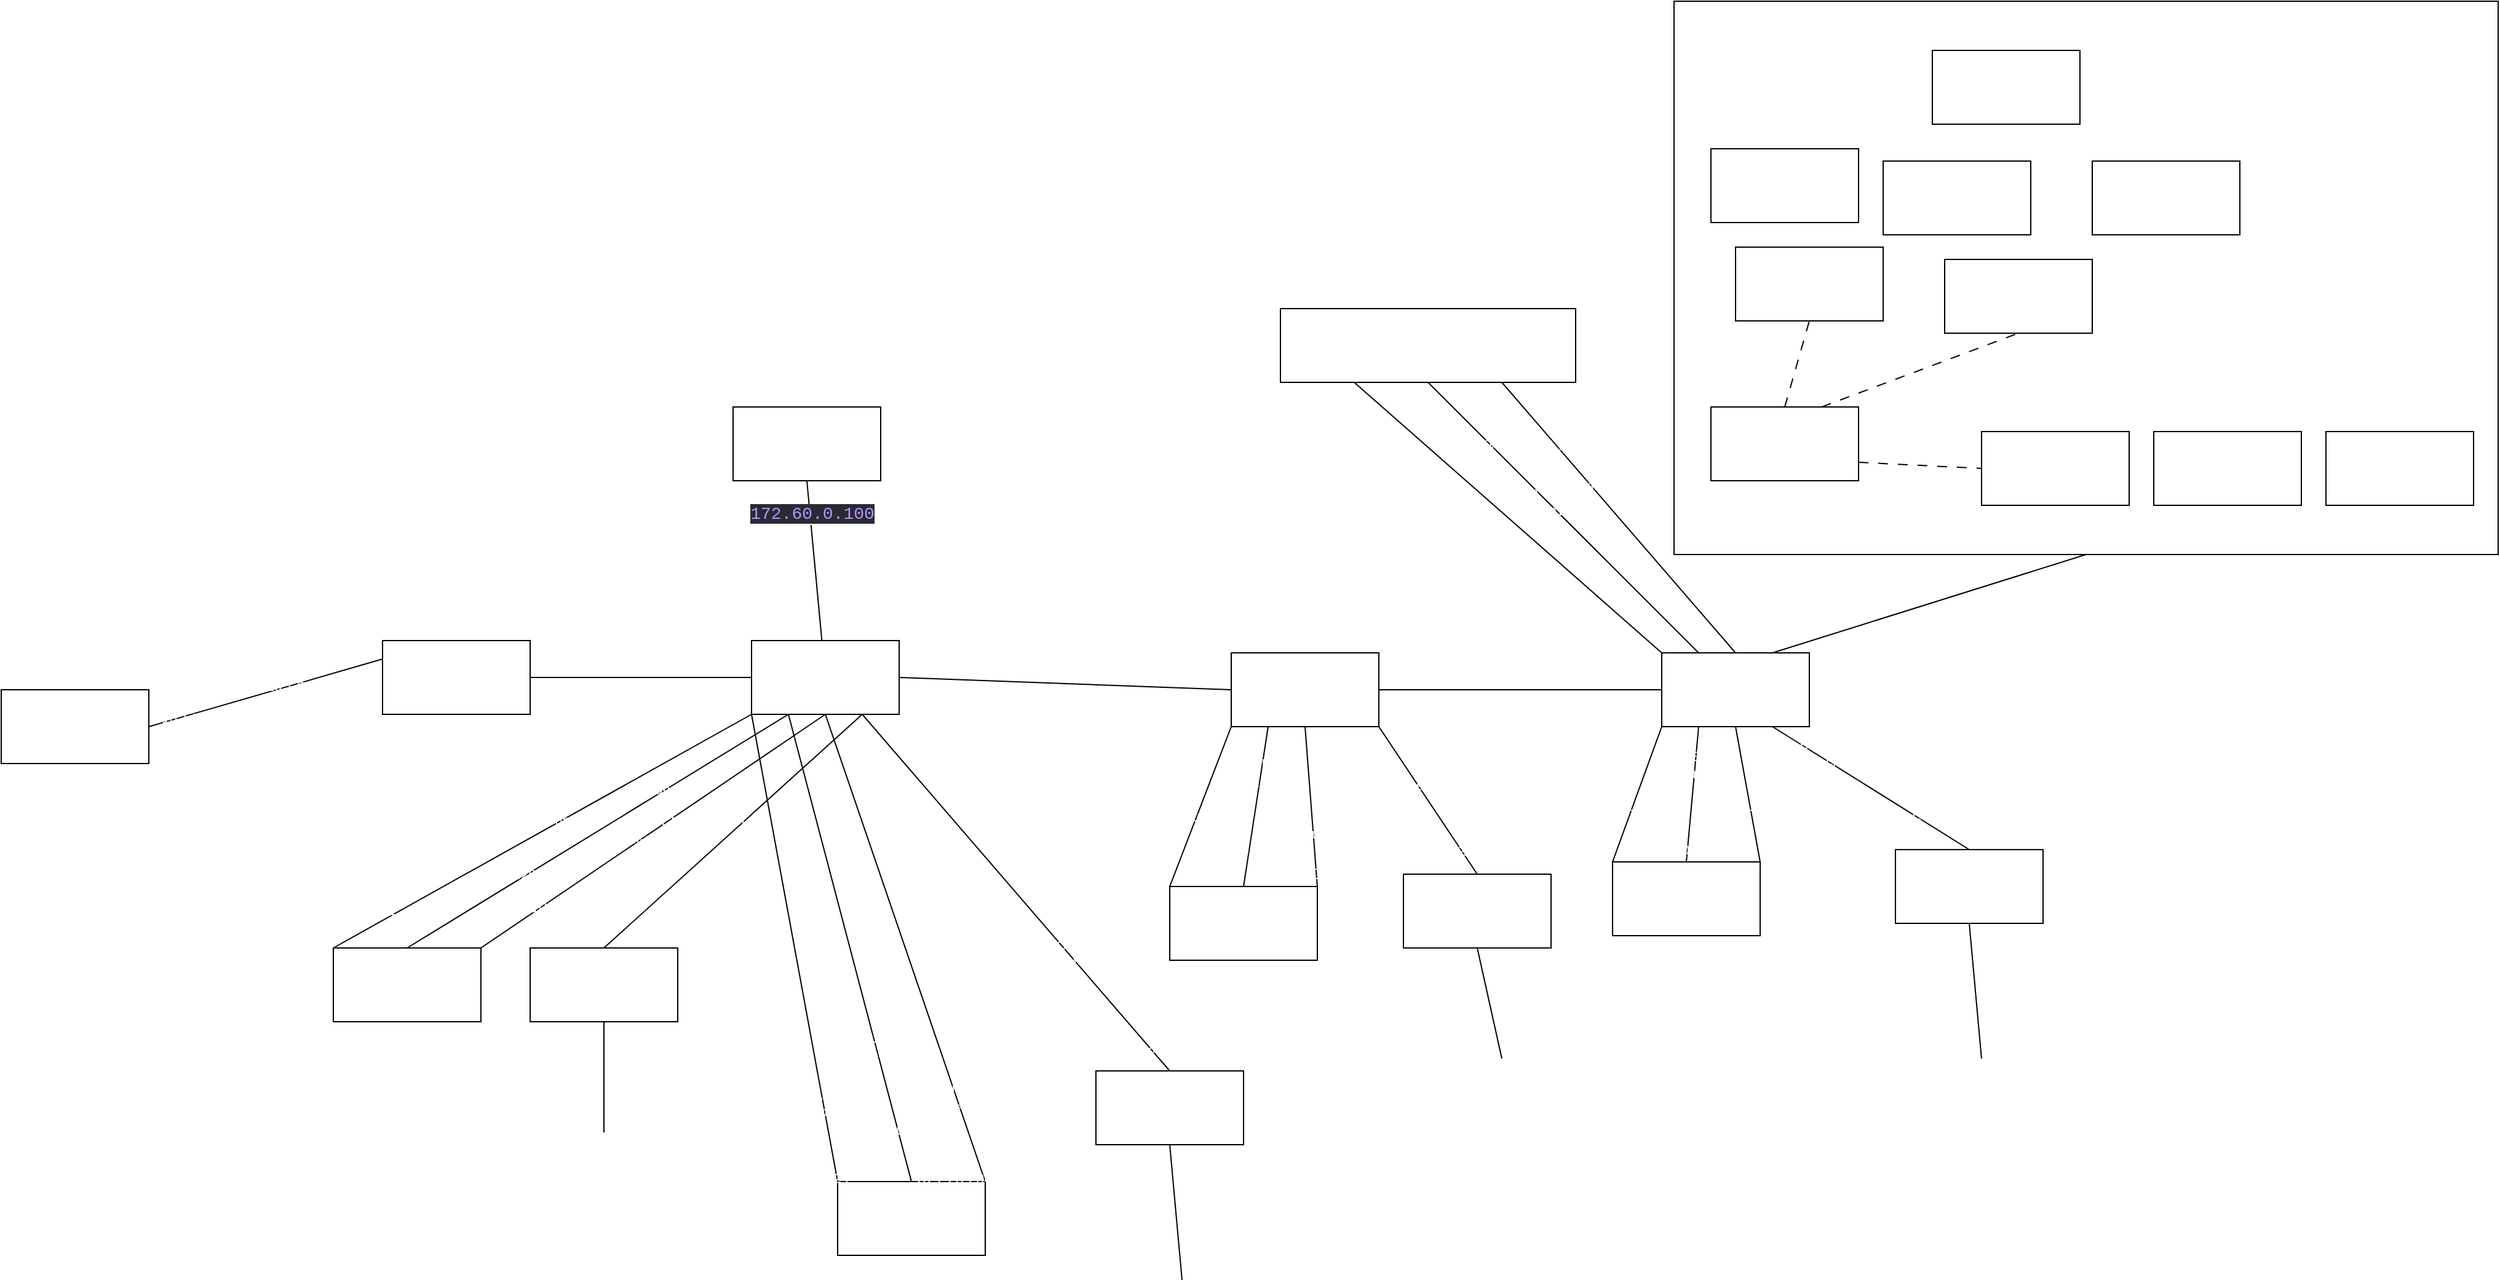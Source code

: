 <mxfile>
    <diagram id="b77qTlxBt0zyxVYEo7v-" name="Page-1">
        <mxGraphModel dx="3353" dy="2440" grid="1" gridSize="10" guides="1" tooltips="1" connect="1" arrows="1" fold="1" page="1" pageScale="1" pageWidth="850" pageHeight="1100" math="0" shadow="0">
            <root>
                <mxCell id="0"/>
                <mxCell id="1" parent="0"/>
                <mxCell id="2" value="" style="rounded=0;whiteSpace=wrap;html=1;fillColor=none;fontFamily=Helvetica;fontColor=#FFFFFF;fontStyle=0;labelBackgroundColor=none;" parent="1" vertex="1">
                    <mxGeometry x="-290" y="-1070" width="670" height="450" as="geometry"/>
                </mxCell>
                <mxCell id="3" value="CU-CP .50&lt;br&gt;10.1.20.50" style="rounded=0;whiteSpace=wrap;html=1;fontFamily=Helvetica;fontColor=#FFFFFF;fontStyle=0;labelBackgroundColor=none;" parent="1" vertex="1">
                    <mxGeometry x="-610" y="-820" width="240" height="60" as="geometry"/>
                </mxCell>
                <mxCell id="6" value="" style="endArrow=none;html=1;entryX=0.5;entryY=1;entryDx=0;entryDy=0;exitX=0.25;exitY=0;exitDx=0;exitDy=0;fontFamily=Helvetica;fontColor=#FFFFFF;fontStyle=0;labelBackgroundColor=none;" parent="1" source="112" target="3" edge="1">
                    <mxGeometry width="50" height="50" relative="1" as="geometry">
                        <mxPoint x="-473" y="-610" as="sourcePoint"/>
                        <mxPoint x="-590" y="-640" as="targetPoint"/>
                    </mxGeometry>
                </mxCell>
                <mxCell id="7" value="E1&lt;br&gt;if-cu-cp-e1" style="edgeLabel;html=1;align=center;verticalAlign=middle;resizable=0;points=[];fontFamily=Helvetica;fontColor=#FFFFFF;fontStyle=0;labelBackgroundColor=none;" parent="6" vertex="1" connectable="0">
                    <mxGeometry x="0.278" relative="1" as="geometry">
                        <mxPoint x="4" y="17" as="offset"/>
                    </mxGeometry>
                </mxCell>
                <mxCell id="9" value="10.1.150.50/24" style="edgeLabel;html=1;align=center;verticalAlign=middle;resizable=0;points=[];fontFamily=Helvetica;fontColor=#FFFFFF;fontStyle=0;labelBackgroundColor=none;" parent="6" vertex="1" connectable="0">
                    <mxGeometry x="0.336" y="-1" relative="1" as="geometry">
                        <mxPoint x="-44" y="-22" as="offset"/>
                    </mxGeometry>
                </mxCell>
                <mxCell id="18" value="DU .10" style="rounded=0;whiteSpace=wrap;html=1;fontFamily=Helvetica;fontColor=#FFFFFF;fontStyle=0;labelBackgroundColor=none;" parent="1" vertex="1">
                    <mxGeometry x="-1340" y="-550" width="120" height="60" as="geometry"/>
                </mxCell>
                <mxCell id="32" value="UE .100" style="rounded=0;whiteSpace=wrap;html=1;fontFamily=Helvetica;fontColor=#FFFFFF;fontStyle=0;labelBackgroundColor=none;" parent="1" vertex="1">
                    <mxGeometry x="-1650" y="-510" width="120" height="60" as="geometry"/>
                </mxCell>
                <mxCell id="33" value="" style="endArrow=none;html=1;entryX=0.25;entryY=1;entryDx=0;entryDy=0;exitX=0;exitY=0;exitDx=0;exitDy=0;fontFamily=Helvetica;fontColor=#FFFFFF;fontStyle=0;labelBackgroundColor=none;" parent="1" source="112" target="3" edge="1">
                    <mxGeometry width="50" height="50" relative="1" as="geometry">
                        <mxPoint x="-513" y="-608.98" as="sourcePoint"/>
                        <mxPoint x="-400" y="-640" as="targetPoint"/>
                    </mxGeometry>
                </mxCell>
                <mxCell id="34" value="F1-C&lt;br&gt;if-cu-cp-f1c" style="edgeLabel;html=1;align=center;verticalAlign=middle;resizable=0;points=[];fontFamily=Helvetica;fontColor=#FFFFFF;fontStyle=0;labelBackgroundColor=none;" parent="33" vertex="1" connectable="0">
                    <mxGeometry x="0.278" relative="1" as="geometry">
                        <mxPoint x="-20" y="21" as="offset"/>
                    </mxGeometry>
                </mxCell>
                <mxCell id="36" value="10.1.100.50/24" style="edgeLabel;html=1;align=center;verticalAlign=middle;resizable=0;points=[];fontFamily=Helvetica;fontColor=#FFFFFF;fontStyle=0;labelBackgroundColor=none;" parent="33" vertex="1" connectable="0">
                    <mxGeometry x="0.652" y="1" relative="1" as="geometry">
                        <mxPoint x="-53" y="11" as="offset"/>
                    </mxGeometry>
                </mxCell>
                <mxCell id="37" value="" style="endArrow=none;html=1;entryX=0;entryY=0.25;entryDx=0;entryDy=0;exitX=1;exitY=0.5;exitDx=0;exitDy=0;fontFamily=Helvetica;fontColor=#FFFFFF;fontStyle=0;labelBackgroundColor=none;" parent="1" source="32" target="18" edge="1">
                    <mxGeometry width="50" height="50" relative="1" as="geometry">
                        <mxPoint x="-610" y="-310" as="sourcePoint"/>
                        <mxPoint x="-560" y="-360" as="targetPoint"/>
                    </mxGeometry>
                </mxCell>
                <mxCell id="38" value="10.1.50.100/25" style="edgeLabel;html=1;align=center;verticalAlign=middle;resizable=0;points=[];fontFamily=Helvetica;fontColor=#FFFFFF;fontStyle=0;labelBackgroundColor=none;" parent="37" vertex="1" connectable="0">
                    <mxGeometry x="-0.631" y="2" relative="1" as="geometry">
                        <mxPoint x="12" y="5" as="offset"/>
                    </mxGeometry>
                </mxCell>
                <mxCell id="39" value="10.1.50.10/24" style="edgeLabel;html=1;align=center;verticalAlign=middle;resizable=0;points=[];fontFamily=Helvetica;fontColor=#FFFFFF;fontStyle=0;labelBackgroundColor=none;" parent="37" vertex="1" connectable="0">
                    <mxGeometry x="0.347" y="-4" relative="1" as="geometry">
                        <mxPoint as="offset"/>
                    </mxGeometry>
                </mxCell>
                <mxCell id="44" value="AMF&lt;br&gt;10.1.20.10" style="rounded=0;whiteSpace=wrap;html=1;fontFamily=Helvetica;fontColor=#FFFFFF;fontStyle=0;labelBackgroundColor=none;" parent="1" vertex="1">
                    <mxGeometry x="-260" y="-740" width="120" height="60" as="geometry"/>
                </mxCell>
                <mxCell id="49" value="SMF-1&lt;br&gt;10.1.20.51" style="rounded=0;whiteSpace=wrap;html=1;fontFamily=Helvetica;fontColor=#FFFFFF;fontStyle=0;labelBackgroundColor=none;" parent="1" vertex="1">
                    <mxGeometry x="-40" y="-720" width="120" height="60" as="geometry"/>
                </mxCell>
                <mxCell id="50" value="" style="endArrow=none;html=1;exitX=1;exitY=0.75;exitDx=0;exitDy=0;entryX=0;entryY=0.5;entryDx=0;entryDy=0;dashed=1;dashPattern=8 8;fontFamily=Helvetica;fontColor=#FFFFFF;fontStyle=0;labelBackgroundColor=none;" parent="1" source="44" target="49" edge="1">
                    <mxGeometry width="50" height="50" relative="1" as="geometry">
                        <mxPoint x="-70" y="-730" as="sourcePoint"/>
                        <mxPoint x="-20" y="-780" as="targetPoint"/>
                    </mxGeometry>
                </mxCell>
                <mxCell id="51" value="AUSF&lt;br&gt;10.1.20.12" style="rounded=0;whiteSpace=wrap;html=1;fontFamily=Helvetica;fontColor=#FFFFFF;fontStyle=0;labelBackgroundColor=none;" parent="1" vertex="1">
                    <mxGeometry x="-240" y="-870" width="120" height="60" as="geometry"/>
                </mxCell>
                <mxCell id="52" value="UDM&lt;br&gt;10.1.20.13" style="rounded=0;whiteSpace=wrap;html=1;fontFamily=Helvetica;fontColor=#FFFFFF;fontStyle=0;labelBackgroundColor=none;" parent="1" vertex="1">
                    <mxGeometry x="-70" y="-860" width="120" height="60" as="geometry"/>
                </mxCell>
                <mxCell id="53" value="" style="endArrow=none;html=1;exitX=0.5;exitY=0;exitDx=0;exitDy=0;entryX=0.5;entryY=1;entryDx=0;entryDy=0;dashed=1;dashPattern=8 8;fontFamily=Helvetica;fontColor=#FFFFFF;fontStyle=0;labelBackgroundColor=none;" parent="1" source="44" target="51" edge="1">
                    <mxGeometry width="50" height="50" relative="1" as="geometry">
                        <mxPoint x="-130" y="-715" as="sourcePoint"/>
                        <mxPoint x="200" y="-720" as="targetPoint"/>
                    </mxGeometry>
                </mxCell>
                <mxCell id="54" value="" style="endArrow=none;html=1;exitX=0.75;exitY=0;exitDx=0;exitDy=0;entryX=0.5;entryY=1;entryDx=0;entryDy=0;dashed=1;dashPattern=8 8;fontFamily=Helvetica;fontColor=#FFFFFF;fontStyle=0;labelBackgroundColor=none;" parent="1" source="44" target="52" edge="1">
                    <mxGeometry width="50" height="50" relative="1" as="geometry">
                        <mxPoint x="-120" y="-705" as="sourcePoint"/>
                        <mxPoint x="210" y="-710" as="targetPoint"/>
                    </mxGeometry>
                </mxCell>
                <mxCell id="55" value="UDR&lt;br&gt;10.1.20.14" style="rounded=0;whiteSpace=wrap;html=1;fontFamily=Helvetica;fontColor=#FFFFFF;fontStyle=0;labelBackgroundColor=none;" parent="1" vertex="1">
                    <mxGeometry x="-120" y="-940" width="120" height="60" as="geometry"/>
                </mxCell>
                <mxCell id="56" value="NRF&lt;br&gt;10.1.20.15" style="rounded=0;whiteSpace=wrap;html=1;fontFamily=Helvetica;fontColor=#FFFFFF;fontStyle=0;labelBackgroundColor=none;" parent="1" vertex="1">
                    <mxGeometry x="50" y="-940" width="120" height="60" as="geometry"/>
                </mxCell>
                <mxCell id="69" value="10.1.20.0/24" style="text;html=1;align=center;verticalAlign=middle;resizable=0;points=[];autosize=1;strokeColor=none;fillColor=none;fontFamily=Helvetica;fontColor=#FFFFFF;fontStyle=0;labelBackgroundColor=none;" parent="1" vertex="1">
                    <mxGeometry x="-285" y="-980" width="90" height="30" as="geometry"/>
                </mxCell>
                <mxCell id="72" value="MYSQL&lt;br&gt;10.1.20.16" style="rounded=0;whiteSpace=wrap;html=1;fontFamily=Helvetica;fontColor=#FFFFFF;fontStyle=0;labelBackgroundColor=none;" parent="1" vertex="1">
                    <mxGeometry x="-260" y="-950" width="120" height="60" as="geometry"/>
                </mxCell>
                <mxCell id="73" value="" style="endArrow=none;html=1;exitX=1;exitY=0.5;exitDx=0;exitDy=0;entryX=0;entryY=0.5;entryDx=0;entryDy=0;fontFamily=Helvetica;fontColor=#FFFFFF;fontStyle=0;labelBackgroundColor=none;" parent="1" source="18" target="110" edge="1">
                    <mxGeometry width="50" height="50" relative="1" as="geometry">
                        <mxPoint x="-600" y="-370" as="sourcePoint"/>
                        <mxPoint x="-822.34" y="-382.98" as="targetPoint"/>
                    </mxGeometry>
                </mxCell>
                <mxCell id="74" value="F1-UC&lt;br&gt;if-du-f1uc" style="edgeLabel;html=1;align=center;verticalAlign=middle;resizable=0;points=[];fontFamily=Helvetica;fontColor=#FFFFFF;fontStyle=0;labelBackgroundColor=none;" parent="73" vertex="1" connectable="0">
                    <mxGeometry x="0.188" y="1" relative="1" as="geometry">
                        <mxPoint x="-7" y="-19" as="offset"/>
                    </mxGeometry>
                </mxCell>
                <mxCell id="160" value="10.1.100.10" style="edgeLabel;html=1;align=center;verticalAlign=middle;resizable=0;points=[];fontFamily=Helvetica;fontColor=#FFFFFF;fontStyle=0;labelBackgroundColor=none;" parent="73" vertex="1" connectable="0">
                    <mxGeometry x="-0.616" relative="1" as="geometry">
                        <mxPoint y="20" as="offset"/>
                    </mxGeometry>
                </mxCell>
                <mxCell id="89" value="CU-UP-1 .201" style="rounded=0;whiteSpace=wrap;html=1;fontFamily=Helvetica;fontColor=#FFFFFF;fontStyle=0;labelBackgroundColor=none;" parent="1" vertex="1">
                    <mxGeometry x="-1380" y="-300" width="120" height="60" as="geometry"/>
                </mxCell>
                <mxCell id="90" value="" style="endArrow=none;html=1;entryX=0.5;entryY=0;entryDx=0;entryDy=0;exitX=0.25;exitY=1;exitDx=0;exitDy=0;fontFamily=Helvetica;fontColor=#FFFFFF;fontStyle=0;labelBackgroundColor=none;" parent="1" source="110" target="89" edge="1">
                    <mxGeometry width="50" height="50" relative="1" as="geometry">
                        <mxPoint x="-818.77" y="-383.363" as="sourcePoint"/>
                        <mxPoint x="-690" y="-402.28" as="targetPoint"/>
                    </mxGeometry>
                </mxCell>
                <mxCell id="91" value="E1&lt;br&gt;if-cu-up-1-e1" style="edgeLabel;html=1;align=center;verticalAlign=middle;resizable=0;points=[];fontFamily=Helvetica;fontColor=#FFFFFF;fontStyle=0;labelBackgroundColor=none;" parent="90" vertex="1" connectable="0">
                    <mxGeometry x="-0.346" y="1" relative="1" as="geometry">
                        <mxPoint x="-1" y="-9" as="offset"/>
                    </mxGeometry>
                </mxCell>
                <mxCell id="93" value="10.1.150.201/24" style="edgeLabel;html=1;align=center;verticalAlign=middle;resizable=0;points=[];fontFamily=Helvetica;fontColor=#FFFFFF;fontStyle=0;labelBackgroundColor=none;" parent="90" vertex="1" connectable="0">
                    <mxGeometry x="0.459" relative="1" as="geometry">
                        <mxPoint x="2" y="-9" as="offset"/>
                    </mxGeometry>
                </mxCell>
                <mxCell id="94" value="" style="endArrow=none;html=1;entryX=0;entryY=1;entryDx=0;entryDy=0;exitX=0;exitY=0;exitDx=0;exitDy=0;fontFamily=Helvetica;fontColor=#FFFFFF;fontStyle=0;labelBackgroundColor=none;" parent="1" source="89" target="110" edge="1">
                    <mxGeometry width="50" height="50" relative="1" as="geometry">
                        <mxPoint x="-810" y="-172.28" as="sourcePoint"/>
                        <mxPoint x="-831.79" y="-382.98" as="targetPoint"/>
                    </mxGeometry>
                </mxCell>
                <mxCell id="95" value="F1-U&lt;br&gt;if-cu-up-1-f1u" style="edgeLabel;html=1;align=center;verticalAlign=middle;resizable=0;points=[];fontFamily=Helvetica;fontColor=#FFFFFF;fontStyle=0;labelBackgroundColor=none;" parent="94" vertex="1" connectable="0">
                    <mxGeometry x="0.244" relative="1" as="geometry">
                        <mxPoint x="-24" y="7" as="offset"/>
                    </mxGeometry>
                </mxCell>
                <mxCell id="97" value="10.1.100.201/24" style="edgeLabel;html=1;align=center;verticalAlign=middle;resizable=0;points=[];fontFamily=Helvetica;fontColor=#FFFFFF;fontStyle=0;labelBackgroundColor=none;" parent="94" vertex="1" connectable="0">
                    <mxGeometry x="-0.605" y="1" relative="1" as="geometry">
                        <mxPoint x="-57" y="9" as="offset"/>
                    </mxGeometry>
                </mxCell>
                <mxCell id="98" value="" style="endArrow=none;html=1;exitX=0.5;exitY=0;exitDx=0;exitDy=0;entryX=0.75;entryY=1;entryDx=0;entryDy=0;fontFamily=Helvetica;fontColor=#FFFFFF;fontStyle=0;labelBackgroundColor=none;" parent="1" source="102" target="110" edge="1">
                    <mxGeometry width="50" height="50" relative="1" as="geometry">
                        <mxPoint x="-817.88" y="-382.02" as="sourcePoint"/>
                        <mxPoint x="-950" y="-490" as="targetPoint"/>
                    </mxGeometry>
                </mxCell>
                <mxCell id="162" value="CN&lt;br&gt;if-upf-1-cn" style="edgeLabel;html=1;align=center;verticalAlign=middle;resizable=0;points=[];fontFamily=Helvetica;fontColor=#FFFFFF;fontStyle=0;labelBackgroundColor=none;" parent="98" vertex="1" connectable="0">
                    <mxGeometry x="-0.073" y="-1" relative="1" as="geometry">
                        <mxPoint x="8" y="-21" as="offset"/>
                    </mxGeometry>
                </mxCell>
                <mxCell id="184" value="&lt;span style=&quot;font-size: 12px;&quot;&gt;10.1.20.101&lt;/span&gt;" style="edgeLabel;html=1;align=center;verticalAlign=middle;resizable=0;points=[];fontFamily=Helvetica;fontColor=#FFFFFF;fontStyle=0;labelBackgroundColor=none;" parent="98" vertex="1" connectable="0">
                    <mxGeometry x="-0.429" y="1" relative="1" as="geometry">
                        <mxPoint x="47" y="19" as="offset"/>
                    </mxGeometry>
                </mxCell>
                <mxCell id="102" value="UPF-1 .101" style="rounded=0;whiteSpace=wrap;html=1;fontFamily=Helvetica;fontColor=#FFFFFF;fontStyle=0;labelBackgroundColor=none;" parent="1" vertex="1">
                    <mxGeometry x="-1220" y="-300" width="120" height="60" as="geometry"/>
                </mxCell>
                <mxCell id="107" value="" style="endArrow=none;html=1;entryX=0.5;entryY=1;entryDx=0;entryDy=0;fontFamily=Helvetica;fontColor=#FFFFFF;fontStyle=0;labelBackgroundColor=none;" parent="1" target="102" edge="1">
                    <mxGeometry width="50" height="50" relative="1" as="geometry">
                        <mxPoint x="-1160" y="-150" as="sourcePoint"/>
                        <mxPoint x="-190" y="-240" as="targetPoint"/>
                    </mxGeometry>
                </mxCell>
                <mxCell id="108" value="N6" style="edgeLabel;html=1;align=center;verticalAlign=middle;resizable=0;points=[];fontFamily=Helvetica;fontColor=#FFFFFF;fontStyle=0;labelBackgroundColor=none;" parent="107" vertex="1" connectable="0">
                    <mxGeometry x="0.24" y="-1" relative="1" as="geometry">
                        <mxPoint x="9" y="-13" as="offset"/>
                    </mxGeometry>
                </mxCell>
                <mxCell id="110" value="Edge L3Switch" style="rounded=0;whiteSpace=wrap;html=1;fontFamily=Helvetica;fontColor=#FFFFFF;fontStyle=0;labelBackgroundColor=none;" parent="1" vertex="1">
                    <mxGeometry x="-1040" y="-550" width="120" height="60" as="geometry"/>
                </mxCell>
                <mxCell id="111" value="Regional L3Switch" style="rounded=0;whiteSpace=wrap;html=1;fontFamily=Helvetica;fontColor=#FFFFFF;fontStyle=0;labelBackgroundColor=none;" parent="1" vertex="1">
                    <mxGeometry x="-650" y="-540" width="120" height="60" as="geometry"/>
                </mxCell>
                <mxCell id="112" value="Core L3Switch" style="rounded=0;whiteSpace=wrap;html=1;fontFamily=Helvetica;fontColor=#FFFFFF;fontStyle=0;labelBackgroundColor=none;" parent="1" vertex="1">
                    <mxGeometry x="-300" y="-540" width="120" height="60" as="geometry"/>
                </mxCell>
                <mxCell id="114" value="" style="endArrow=none;html=1;exitX=1;exitY=0.5;exitDx=0;exitDy=0;entryX=0;entryY=0.5;entryDx=0;entryDy=0;fontFamily=Helvetica;fontColor=#FFFFFF;fontStyle=0;labelBackgroundColor=none;" parent="1" source="110" target="111" edge="1">
                    <mxGeometry width="50" height="50" relative="1" as="geometry">
                        <mxPoint x="-770" y="-510" as="sourcePoint"/>
                        <mxPoint x="-720" y="-560" as="targetPoint"/>
                    </mxGeometry>
                </mxCell>
                <mxCell id="117" value="if-edge-region" style="edgeLabel;html=1;align=center;verticalAlign=middle;resizable=0;points=[];fontFamily=Helvetica;fontColor=#FFFFFF;fontStyle=0;labelBackgroundColor=none;" parent="114" vertex="1" connectable="0">
                    <mxGeometry x="0.755" y="-3" relative="1" as="geometry">
                        <mxPoint x="-77" y="-22" as="offset"/>
                    </mxGeometry>
                </mxCell>
                <mxCell id="115" value="" style="endArrow=none;html=1;exitX=0;exitY=0.5;exitDx=0;exitDy=0;entryX=1;entryY=0.5;entryDx=0;entryDy=0;fontFamily=Helvetica;fontColor=#FFFFFF;fontStyle=0;labelBackgroundColor=none;" parent="1" source="112" target="111" edge="1">
                    <mxGeometry width="50" height="50" relative="1" as="geometry">
                        <mxPoint x="-730.0" y="-470" as="sourcePoint"/>
                        <mxPoint x="-530.0" y="-470" as="targetPoint"/>
                    </mxGeometry>
                </mxCell>
                <mxCell id="119" value="if-region-core" style="edgeLabel;html=1;align=center;verticalAlign=middle;resizable=0;points=[];fontFamily=Helvetica;fontColor=#FFFFFF;fontStyle=0;labelBackgroundColor=none;" parent="115" vertex="1" connectable="0">
                    <mxGeometry x="-0.74" y="1" relative="1" as="geometry">
                        <mxPoint x="-70" y="-11" as="offset"/>
                    </mxGeometry>
                </mxCell>
                <mxCell id="121" value="CU-UP-2 .202" style="rounded=0;whiteSpace=wrap;html=1;fontFamily=Helvetica;fontColor=#FFFFFF;fontStyle=0;labelBackgroundColor=none;" parent="1" vertex="1">
                    <mxGeometry x="-700" y="-350" width="120" height="60" as="geometry"/>
                </mxCell>
                <mxCell id="122" value="" style="endArrow=none;html=1;entryX=0.5;entryY=0;entryDx=0;entryDy=0;exitX=0.25;exitY=1;exitDx=0;exitDy=0;fontFamily=Helvetica;fontColor=#FFFFFF;fontStyle=0;labelBackgroundColor=none;" parent="1" source="111" target="121" edge="1">
                    <mxGeometry width="50" height="50" relative="1" as="geometry">
                        <mxPoint x="-325.0" y="-458.1" as="sourcePoint"/>
                        <mxPoint x="-215" y="-410.38" as="targetPoint"/>
                    </mxGeometry>
                </mxCell>
                <mxCell id="123" value="E1&lt;br&gt;&lt;div style=&quot;font-size: 14px; line-height: 19px;&quot;&gt;&lt;span style=&quot;&quot;&gt;if-cu-up-2-e1&lt;/span&gt;&lt;/div&gt;" style="edgeLabel;html=1;align=center;verticalAlign=middle;resizable=0;points=[];fontFamily=Helvetica;fontColor=#FFFFFF;fontStyle=0;labelBackgroundColor=none;" parent="122" vertex="1" connectable="0">
                    <mxGeometry x="-0.346" y="1" relative="1" as="geometry">
                        <mxPoint x="6" y="-3" as="offset"/>
                    </mxGeometry>
                </mxCell>
                <mxCell id="125" value="10.1.150.202/24" style="edgeLabel;html=1;align=center;verticalAlign=middle;resizable=0;points=[];fontFamily=Helvetica;fontColor=#FFFFFF;fontStyle=0;labelBackgroundColor=none;" parent="122" vertex="1" connectable="0">
                    <mxGeometry x="0.459" relative="1" as="geometry">
                        <mxPoint x="-5" y="5" as="offset"/>
                    </mxGeometry>
                </mxCell>
                <mxCell id="126" value="" style="endArrow=none;html=1;entryX=0;entryY=1;entryDx=0;entryDy=0;exitX=0;exitY=0;exitDx=0;exitDy=0;fontFamily=Helvetica;fontColor=#FFFFFF;fontStyle=0;labelBackgroundColor=none;" parent="1" source="121" target="111" edge="1">
                    <mxGeometry width="50" height="50" relative="1" as="geometry">
                        <mxPoint x="-335" y="-180.38" as="sourcePoint"/>
                        <mxPoint x="-355.0" y="-458.1" as="targetPoint"/>
                    </mxGeometry>
                </mxCell>
                <mxCell id="127" value="F1-U&lt;br&gt;if-cu-up-2-f1u" style="edgeLabel;html=1;align=center;verticalAlign=middle;resizable=0;points=[];fontFamily=Helvetica;fontColor=#FFFFFF;fontStyle=0;labelBackgroundColor=none;" parent="126" vertex="1" connectable="0">
                    <mxGeometry x="0.244" relative="1" as="geometry">
                        <mxPoint x="-36" y="16" as="offset"/>
                    </mxGeometry>
                </mxCell>
                <mxCell id="129" value="10.1.100.202/24" style="edgeLabel;html=1;align=center;verticalAlign=middle;resizable=0;points=[];fontFamily=Helvetica;fontColor=#FFFFFF;fontStyle=0;labelBackgroundColor=none;" parent="126" vertex="1" connectable="0">
                    <mxGeometry x="-0.605" y="1" relative="1" as="geometry">
                        <mxPoint x="-44" y="9" as="offset"/>
                    </mxGeometry>
                </mxCell>
                <mxCell id="133" value="UPF-2 .102" style="rounded=0;whiteSpace=wrap;html=1;fontFamily=Helvetica;fontColor=#FFFFFF;fontStyle=0;labelBackgroundColor=none;" parent="1" vertex="1">
                    <mxGeometry x="-510" y="-360" width="120" height="60" as="geometry"/>
                </mxCell>
                <mxCell id="153" value="F1-UC: 100" style="text;html=1;align=center;verticalAlign=middle;resizable=0;points=[];autosize=1;strokeColor=none;fillColor=none;fontFamily=Helvetica;fontColor=#FFFFFF;fontStyle=0;labelBackgroundColor=none;" parent="1" vertex="1">
                    <mxGeometry x="-1005" y="-840" width="90" height="30" as="geometry"/>
                </mxCell>
                <mxCell id="154" value="E1: 150" style="text;html=1;align=center;verticalAlign=middle;resizable=0;points=[];autosize=1;strokeColor=none;fillColor=none;fontFamily=Helvetica;fontColor=#FFFFFF;fontStyle=0;labelBackgroundColor=none;" parent="1" vertex="1">
                    <mxGeometry x="-1000" y="-810" width="60" height="30" as="geometry"/>
                </mxCell>
                <mxCell id="163" value="CU-UP-3 .203" style="rounded=0;whiteSpace=wrap;html=1;fontFamily=Helvetica;fontColor=#FFFFFF;fontStyle=0;labelBackgroundColor=none;" parent="1" vertex="1">
                    <mxGeometry x="-340" y="-370" width="120" height="60" as="geometry"/>
                </mxCell>
                <mxCell id="164" value="" style="endArrow=none;html=1;entryX=0.5;entryY=0;entryDx=0;entryDy=0;exitX=0.25;exitY=1;exitDx=0;exitDy=0;fontFamily=Helvetica;fontColor=#FFFFFF;fontStyle=0;labelBackgroundColor=none;" parent="1" source="112" target="163" edge="1">
                    <mxGeometry width="50" height="50" relative="1" as="geometry">
                        <mxPoint x="-170" y="-450" as="sourcePoint"/>
                        <mxPoint x="155" y="-380.38" as="targetPoint"/>
                    </mxGeometry>
                </mxCell>
                <mxCell id="166" value="10.1.150.203/24" style="edgeLabel;html=1;align=center;verticalAlign=middle;resizable=0;points=[];fontFamily=Helvetica;fontColor=#FFFFFF;fontStyle=0;labelBackgroundColor=none;" parent="164" vertex="1" connectable="0">
                    <mxGeometry x="0.459" relative="1" as="geometry">
                        <mxPoint x="-4" y="20" as="offset"/>
                    </mxGeometry>
                </mxCell>
                <mxCell id="219" value="E1&lt;br&gt;if-cu-up-3-e1" style="edgeLabel;html=1;align=center;verticalAlign=middle;resizable=0;points=[];fontFamily=Helvetica;fontColor=#FFFFFF;fontStyle=0;labelBackgroundColor=none;" parent="164" vertex="1" connectable="0">
                    <mxGeometry x="-0.681" y="-1" relative="1" as="geometry">
                        <mxPoint y="13" as="offset"/>
                    </mxGeometry>
                </mxCell>
                <mxCell id="167" value="" style="endArrow=none;html=1;entryX=0;entryY=1;entryDx=0;entryDy=0;exitX=0;exitY=0;exitDx=0;exitDy=0;fontFamily=Helvetica;fontColor=#FFFFFF;fontStyle=0;labelBackgroundColor=none;" parent="1" source="163" target="112" edge="1">
                    <mxGeometry width="50" height="50" relative="1" as="geometry">
                        <mxPoint x="35" y="-150.38" as="sourcePoint"/>
                        <mxPoint x="-230" y="-450" as="targetPoint"/>
                    </mxGeometry>
                </mxCell>
                <mxCell id="169" value="10.1.100.203/24" style="edgeLabel;html=1;align=center;verticalAlign=middle;resizable=0;points=[];fontFamily=Helvetica;fontColor=#FFFFFF;fontStyle=0;labelBackgroundColor=none;" parent="167" vertex="1" connectable="0">
                    <mxGeometry x="-0.605" y="1" relative="1" as="geometry">
                        <mxPoint x="-44" y="9" as="offset"/>
                    </mxGeometry>
                </mxCell>
                <mxCell id="220" value="F1-U&lt;br&gt;if-cu-up-3-f1u" style="edgeLabel;html=1;align=center;verticalAlign=middle;resizable=0;points=[];fontFamily=Helvetica;fontColor=#FFFFFF;fontStyle=0;labelBackgroundColor=none;" parent="167" vertex="1" connectable="0">
                    <mxGeometry x="0.462" relative="1" as="geometry">
                        <mxPoint x="-29" y="30" as="offset"/>
                    </mxGeometry>
                </mxCell>
                <mxCell id="172" value="UPF-3 .103" style="rounded=0;whiteSpace=wrap;html=1;fontFamily=Helvetica;fontColor=#FFFFFF;fontStyle=0;labelBackgroundColor=none;" parent="1" vertex="1">
                    <mxGeometry x="-110" y="-380" width="120" height="60" as="geometry"/>
                </mxCell>
                <mxCell id="176" value="" style="endArrow=none;html=1;entryX=0.5;entryY=1;entryDx=0;entryDy=0;fontFamily=Helvetica;fontColor=#FFFFFF;fontStyle=0;labelBackgroundColor=none;" parent="1" target="133" edge="1">
                    <mxGeometry width="50" height="50" relative="1" as="geometry">
                        <mxPoint x="-430" y="-210" as="sourcePoint"/>
                        <mxPoint x="-810" y="-280" as="targetPoint"/>
                    </mxGeometry>
                </mxCell>
                <mxCell id="177" value="N6" style="edgeLabel;html=1;align=center;verticalAlign=middle;resizable=0;points=[];fontFamily=Helvetica;fontColor=#FFFFFF;fontStyle=0;labelBackgroundColor=none;" parent="176" vertex="1" connectable="0">
                    <mxGeometry x="0.24" y="-1" relative="1" as="geometry">
                        <mxPoint x="9" y="-13" as="offset"/>
                    </mxGeometry>
                </mxCell>
                <mxCell id="178" value="" style="endArrow=none;html=1;entryX=0.5;entryY=1;entryDx=0;entryDy=0;fontFamily=Helvetica;fontColor=#FFFFFF;fontStyle=0;labelBackgroundColor=none;" parent="1" target="172" edge="1">
                    <mxGeometry width="50" height="50" relative="1" as="geometry">
                        <mxPoint x="-40" y="-210" as="sourcePoint"/>
                        <mxPoint x="-420" y="-280" as="targetPoint"/>
                    </mxGeometry>
                </mxCell>
                <mxCell id="179" value="N6" style="edgeLabel;html=1;align=center;verticalAlign=middle;resizable=0;points=[];fontFamily=Helvetica;fontColor=#FFFFFF;fontStyle=0;labelBackgroundColor=none;" parent="178" vertex="1" connectable="0">
                    <mxGeometry x="0.24" y="-1" relative="1" as="geometry">
                        <mxPoint x="9" y="-13" as="offset"/>
                    </mxGeometry>
                </mxCell>
                <mxCell id="180" value="CN: 20" style="text;html=1;align=center;verticalAlign=middle;resizable=0;points=[];autosize=1;strokeColor=none;fillColor=none;fontFamily=Helvetica;fontColor=#FFFFFF;fontStyle=0;labelBackgroundColor=none;" parent="1" vertex="1">
                    <mxGeometry x="-1000" y="-870" width="60" height="30" as="geometry"/>
                </mxCell>
                <mxCell id="181" value="" style="endArrow=none;html=1;entryX=1;entryY=0;entryDx=0;entryDy=0;exitX=0.5;exitY=1;exitDx=0;exitDy=0;fontFamily=Helvetica;fontColor=#FFFFFF;fontStyle=0;labelBackgroundColor=none;" parent="1" source="110" target="89" edge="1">
                    <mxGeometry width="50" height="50" relative="1" as="geometry">
                        <mxPoint x="-970" y="-480" as="sourcePoint"/>
                        <mxPoint x="-1060" y="-340" as="targetPoint"/>
                    </mxGeometry>
                </mxCell>
                <mxCell id="182" value="CN&lt;br&gt;if-cu-up-1-cn" style="edgeLabel;html=1;align=center;verticalAlign=middle;resizable=0;points=[];fontFamily=Helvetica;fontColor=#FFFFFF;fontStyle=0;labelBackgroundColor=none;" parent="181" vertex="1" connectable="0">
                    <mxGeometry x="-0.346" y="1" relative="1" as="geometry">
                        <mxPoint x="-35" y="31" as="offset"/>
                    </mxGeometry>
                </mxCell>
                <mxCell id="183" value="&lt;span style=&quot;font-size: 12px;&quot;&gt;10.1.20.201/24&lt;/span&gt;" style="edgeLabel;html=1;align=center;verticalAlign=middle;resizable=0;points=[];fontFamily=Helvetica;fontColor=#FFFFFF;fontStyle=0;labelBackgroundColor=none;" parent="181" vertex="1" connectable="0">
                    <mxGeometry x="0.459" relative="1" as="geometry">
                        <mxPoint x="4" y="18" as="offset"/>
                    </mxGeometry>
                </mxCell>
                <mxCell id="185" value="" style="endArrow=none;html=1;entryX=1;entryY=0;entryDx=0;entryDy=0;exitX=0.5;exitY=1;exitDx=0;exitDy=0;fontFamily=Helvetica;fontColor=#FFFFFF;fontStyle=0;labelBackgroundColor=none;" parent="1" source="111" target="121" edge="1">
                    <mxGeometry width="50" height="50" relative="1" as="geometry">
                        <mxPoint x="-940" y="-480" as="sourcePoint"/>
                        <mxPoint x="-1000" y="-340" as="targetPoint"/>
                    </mxGeometry>
                </mxCell>
                <mxCell id="186" value="CN&lt;br&gt;if-cu-up-2-cn" style="edgeLabel;html=1;align=center;verticalAlign=middle;resizable=0;points=[];fontFamily=Helvetica;fontColor=#FFFFFF;fontStyle=0;labelBackgroundColor=none;" parent="185" vertex="1" connectable="0">
                    <mxGeometry x="-0.346" y="1" relative="1" as="geometry">
                        <mxPoint x="16" y="37" as="offset"/>
                    </mxGeometry>
                </mxCell>
                <mxCell id="187" value="&lt;span style=&quot;font-size: 12px;&quot;&gt;10.1.20.202/24&lt;/span&gt;" style="edgeLabel;html=1;align=center;verticalAlign=middle;resizable=0;points=[];fontFamily=Helvetica;fontColor=#FFFFFF;fontStyle=0;labelBackgroundColor=none;" parent="185" vertex="1" connectable="0">
                    <mxGeometry x="0.459" relative="1" as="geometry">
                        <mxPoint x="4" y="25" as="offset"/>
                    </mxGeometry>
                </mxCell>
                <mxCell id="188" value="" style="endArrow=none;html=1;exitX=0.5;exitY=0;exitDx=0;exitDy=0;entryX=1;entryY=1;entryDx=0;entryDy=0;fontFamily=Helvetica;fontColor=#FFFFFF;fontStyle=0;labelBackgroundColor=none;" parent="1" source="133" target="111" edge="1">
                    <mxGeometry width="50" height="50" relative="1" as="geometry">
                        <mxPoint x="-870" y="-310" as="sourcePoint"/>
                        <mxPoint x="-910" y="-480" as="targetPoint"/>
                    </mxGeometry>
                </mxCell>
                <mxCell id="189" value="CN&lt;br style=&quot;border-color: var(--border-color);&quot;&gt;if-upf-2-cn" style="edgeLabel;html=1;align=center;verticalAlign=middle;resizable=0;points=[];fontFamily=Helvetica;fontColor=#FFFFFF;fontStyle=0;labelBackgroundColor=none;" parent="188" vertex="1" connectable="0">
                    <mxGeometry x="-0.073" y="-1" relative="1" as="geometry">
                        <mxPoint x="8" y="-21" as="offset"/>
                    </mxGeometry>
                </mxCell>
                <mxCell id="190" value="&lt;span style=&quot;font-size: 12px;&quot;&gt;10.1.20.102&lt;/span&gt;" style="edgeLabel;html=1;align=center;verticalAlign=middle;resizable=0;points=[];fontFamily=Helvetica;fontColor=#FFFFFF;fontStyle=0;labelBackgroundColor=none;" parent="188" vertex="1" connectable="0">
                    <mxGeometry x="-0.429" y="1" relative="1" as="geometry">
                        <mxPoint x="12" y="14" as="offset"/>
                    </mxGeometry>
                </mxCell>
                <mxCell id="191" value="" style="endArrow=none;html=1;exitX=0.5;exitY=1;exitDx=0;exitDy=0;entryX=1;entryY=0;entryDx=0;entryDy=0;fontFamily=Helvetica;fontColor=#FFFFFF;fontStyle=0;labelBackgroundColor=none;" parent="1" source="112" target="163" edge="1">
                    <mxGeometry width="50" height="50" relative="1" as="geometry">
                        <mxPoint x="-520" y="-470" as="sourcePoint"/>
                        <mxPoint x="-120" y="-410" as="targetPoint"/>
                    </mxGeometry>
                </mxCell>
                <mxCell id="193" value="&lt;span style=&quot;font-size: 12px;&quot;&gt;10.1.20.203/24&lt;/span&gt;" style="edgeLabel;html=1;align=center;verticalAlign=middle;resizable=0;points=[];fontFamily=Helvetica;fontColor=#FFFFFF;fontStyle=0;labelBackgroundColor=none;" parent="191" vertex="1" connectable="0">
                    <mxGeometry x="0.459" relative="1" as="geometry">
                        <mxPoint x="45" y="20" as="offset"/>
                    </mxGeometry>
                </mxCell>
                <mxCell id="218" value="CN&lt;br&gt;if-cu-up-3-cn" style="edgeLabel;html=1;align=center;verticalAlign=middle;resizable=0;points=[];fontFamily=Helvetica;fontColor=#FFFFFF;fontStyle=0;labelBackgroundColor=none;" parent="191" vertex="1" connectable="0">
                    <mxGeometry x="-0.519" y="3" relative="1" as="geometry">
                        <mxPoint x="13" y="34" as="offset"/>
                    </mxGeometry>
                </mxCell>
                <mxCell id="194" value="" style="endArrow=none;html=1;exitX=0.5;exitY=0;exitDx=0;exitDy=0;entryX=0.75;entryY=1;entryDx=0;entryDy=0;fontFamily=Helvetica;fontColor=#FFFFFF;fontStyle=0;labelBackgroundColor=none;" parent="1" source="172" target="112" edge="1">
                    <mxGeometry width="50" height="50" relative="1" as="geometry">
                        <mxPoint x="-420" y="-340" as="sourcePoint"/>
                        <mxPoint x="-520" y="-470" as="targetPoint"/>
                    </mxGeometry>
                </mxCell>
                <mxCell id="196" value="&lt;span style=&quot;font-size: 12px;&quot;&gt;10.1.20.103&lt;/span&gt;" style="edgeLabel;html=1;align=center;verticalAlign=middle;resizable=0;points=[];fontFamily=Helvetica;fontColor=#FFFFFF;fontStyle=0;labelBackgroundColor=none;" parent="194" vertex="1" connectable="0">
                    <mxGeometry x="-0.429" y="1" relative="1" as="geometry">
                        <mxPoint x="12" as="offset"/>
                    </mxGeometry>
                </mxCell>
                <mxCell id="217" value="CN&lt;br&gt;if-upf-3-cn" style="edgeLabel;html=1;align=center;verticalAlign=middle;resizable=0;points=[];fontFamily=Helvetica;fontColor=#FFFFFF;fontStyle=0;labelBackgroundColor=none;" parent="194" vertex="1" connectable="0">
                    <mxGeometry x="0.509" relative="1" as="geometry">
                        <mxPoint x="-9" y="-4" as="offset"/>
                    </mxGeometry>
                </mxCell>
                <mxCell id="197" value="" style="endArrow=none;html=1;entryX=0.75;entryY=1;entryDx=0;entryDy=0;exitX=0.5;exitY=0;exitDx=0;exitDy=0;fontFamily=Helvetica;fontColor=#FFFFFF;fontStyle=0;labelBackgroundColor=none;" parent="1" source="112" target="3" edge="1">
                    <mxGeometry width="50" height="50" relative="1" as="geometry">
                        <mxPoint x="-245" y="-530" as="sourcePoint"/>
                        <mxPoint x="-480" y="-750" as="targetPoint"/>
                    </mxGeometry>
                </mxCell>
                <mxCell id="198" value="CN&lt;br&gt;if-cu-cp-cn" style="edgeLabel;html=1;align=center;verticalAlign=middle;resizable=0;points=[];fontFamily=Helvetica;fontColor=#FFFFFF;fontStyle=0;labelBackgroundColor=none;" parent="197" vertex="1" connectable="0">
                    <mxGeometry x="0.278" relative="1" as="geometry">
                        <mxPoint x="26" as="offset"/>
                    </mxGeometry>
                </mxCell>
                <mxCell id="199" value="10.1.20.50/24" style="edgeLabel;html=1;align=center;verticalAlign=middle;resizable=0;points=[];fontFamily=Helvetica;fontColor=#FFFFFF;fontStyle=0;labelBackgroundColor=none;" parent="197" vertex="1" connectable="0">
                    <mxGeometry x="0.336" y="-1" relative="1" as="geometry">
                        <mxPoint x="-9" y="-22" as="offset"/>
                    </mxGeometry>
                </mxCell>
                <mxCell id="200" value="" style="endArrow=none;html=1;entryX=0.75;entryY=0;entryDx=0;entryDy=0;exitX=0.5;exitY=1;exitDx=0;exitDy=0;fontFamily=Helvetica;fontColor=#FFFFFF;fontStyle=0;labelBackgroundColor=none;" parent="1" source="2" target="112" edge="1">
                    <mxGeometry width="50" height="50" relative="1" as="geometry">
                        <mxPoint x="-215" y="-530" as="sourcePoint"/>
                        <mxPoint x="-420" y="-750" as="targetPoint"/>
                    </mxGeometry>
                </mxCell>
                <mxCell id="201" value="CN&lt;br&gt;&lt;div style=&quot;font-size: 14px; line-height: 19px;&quot;&gt;&lt;span style=&quot;&quot;&gt;if-oai-cn5g&lt;/span&gt;&lt;/div&gt;" style="edgeLabel;html=1;align=center;verticalAlign=middle;resizable=0;points=[];fontFamily=Helvetica;fontColor=#FFFFFF;fontStyle=0;labelBackgroundColor=none;" parent="200" vertex="1" connectable="0">
                    <mxGeometry x="0.278" relative="1" as="geometry">
                        <mxPoint x="148" y="-11" as="offset"/>
                    </mxGeometry>
                </mxCell>
                <mxCell id="202" value="10.1.20.0/24" style="edgeLabel;html=1;align=center;verticalAlign=middle;resizable=0;points=[];fontFamily=Helvetica;fontColor=#FFFFFF;fontStyle=0;labelBackgroundColor=none;" parent="200" vertex="1" connectable="0">
                    <mxGeometry x="0.336" y="-1" relative="1" as="geometry">
                        <mxPoint x="56" y="8" as="offset"/>
                    </mxGeometry>
                </mxCell>
                <mxCell id="203" value="NSSF&lt;br&gt;10.1.20.17" style="rounded=0;whiteSpace=wrap;html=1;fontFamily=Helvetica;fontColor=#FFFFFF;fontStyle=0;labelBackgroundColor=none;" parent="1" vertex="1">
                    <mxGeometry x="-80" y="-1030" width="120" height="60" as="geometry"/>
                </mxCell>
                <mxCell id="204" value="SMF-2&lt;br&gt;10.1.20.52" style="rounded=0;whiteSpace=wrap;html=1;fontFamily=Helvetica;fontColor=#FFFFFF;fontStyle=0;labelBackgroundColor=none;" parent="1" vertex="1">
                    <mxGeometry x="100" y="-720" width="120" height="60" as="geometry"/>
                </mxCell>
                <mxCell id="205" value="SMF-3&lt;br&gt;10.1.20.53" style="rounded=0;whiteSpace=wrap;html=1;fontFamily=Helvetica;fontColor=#FFFFFF;fontStyle=0;labelBackgroundColor=none;" parent="1" vertex="1">
                    <mxGeometry x="240" y="-720" width="120" height="60" as="geometry"/>
                </mxCell>
                <mxCell id="221" value="10ms&lt;br&gt;50Mbps" style="text;html=1;align=center;verticalAlign=middle;resizable=0;points=[];autosize=1;strokeColor=none;fillColor=none;fontColor=#FFFFFF;labelBackgroundColor=none;" parent="1" vertex="1">
                    <mxGeometry x="-825" y="-510" width="70" height="40" as="geometry"/>
                </mxCell>
                <mxCell id="222" value="10ms&lt;br&gt;100Mbps" style="text;html=1;align=center;verticalAlign=middle;resizable=0;points=[];autosize=1;strokeColor=none;fillColor=none;fontColor=#FFFFFF;labelBackgroundColor=none;" parent="1" vertex="1">
                    <mxGeometry x="-460" y="-510" width="70" height="40" as="geometry"/>
                </mxCell>
                <mxCell id="225" value="10.1.50.10/24" style="edgeLabel;html=1;align=center;verticalAlign=middle;resizable=0;points=[];fontFamily=Helvetica;fontColor=#FFFFFF;fontStyle=0;labelBackgroundColor=none;" parent="1" vertex="1" connectable="0">
                    <mxGeometry x="-1120.001" y="-130.002" as="geometry"/>
                </mxCell>
                <mxCell id="227" value="CU-UP-4 .204" style="rounded=0;whiteSpace=wrap;html=1;fontFamily=Helvetica;fontColor=#FFFFFF;fontStyle=0;labelBackgroundColor=none;" parent="1" vertex="1">
                    <mxGeometry x="-970" y="-110" width="120" height="60" as="geometry"/>
                </mxCell>
                <mxCell id="228" value="" style="endArrow=none;html=1;entryX=0.5;entryY=0;entryDx=0;entryDy=0;exitX=0.25;exitY=1;exitDx=0;exitDy=0;fontFamily=Helvetica;fontColor=#FFFFFF;fontStyle=0;labelBackgroundColor=none;" parent="1" source="110" target="227" edge="1">
                    <mxGeometry width="50" height="50" relative="1" as="geometry">
                        <mxPoint x="-728.91" y="-106.85" as="sourcePoint"/>
                        <mxPoint x="-408.91" y="-19.13" as="targetPoint"/>
                    </mxGeometry>
                </mxCell>
                <mxCell id="229" value="E1&lt;br&gt;if-cu-up-4-e1" style="edgeLabel;html=1;align=center;verticalAlign=middle;resizable=0;points=[];fontFamily=Helvetica;fontColor=#FFFFFF;fontStyle=0;labelBackgroundColor=none;" parent="228" vertex="1" connectable="0">
                    <mxGeometry x="-0.346" y="1" relative="1" as="geometry">
                        <mxPoint x="33" y="146" as="offset"/>
                    </mxGeometry>
                </mxCell>
                <mxCell id="230" value="10.1.150.204/24" style="edgeLabel;html=1;align=center;verticalAlign=middle;resizable=0;points=[];fontFamily=Helvetica;fontColor=#FFFFFF;fontStyle=0;labelBackgroundColor=none;" parent="228" vertex="1" connectable="0">
                    <mxGeometry x="0.459" relative="1" as="geometry">
                        <mxPoint x="2" y="61" as="offset"/>
                    </mxGeometry>
                </mxCell>
                <mxCell id="231" value="" style="endArrow=none;html=1;entryX=0;entryY=1;entryDx=0;entryDy=0;exitX=0;exitY=0;exitDx=0;exitDy=0;fontFamily=Helvetica;fontColor=#FFFFFF;fontStyle=0;labelBackgroundColor=none;" parent="1" source="227" target="110" edge="1">
                    <mxGeometry width="50" height="50" relative="1" as="geometry">
                        <mxPoint x="-528.91" y="210.87" as="sourcePoint"/>
                        <mxPoint x="-758.91" y="-106.85" as="targetPoint"/>
                    </mxGeometry>
                </mxCell>
                <mxCell id="232" value="F1-U&lt;br&gt;if-cu-up-4-f1u" style="edgeLabel;html=1;align=center;verticalAlign=middle;resizable=0;points=[];fontFamily=Helvetica;fontColor=#FFFFFF;fontStyle=0;labelBackgroundColor=none;" parent="231" vertex="1" connectable="0">
                    <mxGeometry x="0.244" relative="1" as="geometry">
                        <mxPoint x="30" y="172" as="offset"/>
                    </mxGeometry>
                </mxCell>
                <mxCell id="233" value="10.1.100.204/24" style="edgeLabel;html=1;align=center;verticalAlign=middle;resizable=0;points=[];fontFamily=Helvetica;fontColor=#FFFFFF;fontStyle=0;labelBackgroundColor=none;" parent="231" vertex="1" connectable="0">
                    <mxGeometry x="-0.605" y="1" relative="1" as="geometry">
                        <mxPoint x="-16" y="72" as="offset"/>
                    </mxGeometry>
                </mxCell>
                <mxCell id="234" value="" style="endArrow=none;html=1;exitX=0.5;exitY=0;exitDx=0;exitDy=0;entryX=0.75;entryY=1;entryDx=0;entryDy=0;fontFamily=Helvetica;fontColor=#FFFFFF;fontStyle=0;labelBackgroundColor=none;" parent="1" source="237" target="110" edge="1">
                    <mxGeometry width="50" height="50" relative="1" as="geometry">
                        <mxPoint x="-536.79" y="1.13" as="sourcePoint"/>
                        <mxPoint x="-668.91" y="-106.85" as="targetPoint"/>
                    </mxGeometry>
                </mxCell>
                <mxCell id="235" value="CN&lt;br&gt;if-upf-4-cn" style="edgeLabel;html=1;align=center;verticalAlign=middle;resizable=0;points=[];fontFamily=Helvetica;fontColor=#FFFFFF;fontStyle=0;labelBackgroundColor=none;" parent="234" vertex="1" connectable="0">
                    <mxGeometry x="-0.073" y="-1" relative="1" as="geometry">
                        <mxPoint x="30" y="40" as="offset"/>
                    </mxGeometry>
                </mxCell>
                <mxCell id="236" value="&lt;span style=&quot;font-size: 12px;&quot;&gt;10.1.20.104&lt;/span&gt;" style="edgeLabel;html=1;align=center;verticalAlign=middle;resizable=0;points=[];fontFamily=Helvetica;fontColor=#FFFFFF;fontStyle=0;labelBackgroundColor=none;" parent="234" vertex="1" connectable="0">
                    <mxGeometry x="-0.429" y="1" relative="1" as="geometry">
                        <mxPoint x="59" y="67" as="offset"/>
                    </mxGeometry>
                </mxCell>
                <mxCell id="237" value="UPF-4 .104" style="rounded=0;whiteSpace=wrap;html=1;fontFamily=Helvetica;fontColor=#FFFFFF;fontStyle=0;labelBackgroundColor=none;" parent="1" vertex="1">
                    <mxGeometry x="-760" y="-200.0" width="120" height="60" as="geometry"/>
                </mxCell>
                <mxCell id="238" value="" style="endArrow=none;html=1;entryX=0.5;entryY=1;entryDx=0;entryDy=0;fontFamily=Helvetica;fontColor=#FFFFFF;fontStyle=0;labelBackgroundColor=none;" parent="1" target="237" edge="1">
                    <mxGeometry width="50" height="50" relative="1" as="geometry">
                        <mxPoint x="-690" y="-30" as="sourcePoint"/>
                        <mxPoint x="91.09" y="143.15" as="targetPoint"/>
                    </mxGeometry>
                </mxCell>
                <mxCell id="239" value="N6" style="edgeLabel;html=1;align=center;verticalAlign=middle;resizable=0;points=[];fontFamily=Helvetica;fontColor=#FFFFFF;fontStyle=0;labelBackgroundColor=none;" parent="238" vertex="1" connectable="0">
                    <mxGeometry x="0.24" y="-1" relative="1" as="geometry">
                        <mxPoint x="9" y="-13" as="offset"/>
                    </mxGeometry>
                </mxCell>
                <mxCell id="240" value="" style="endArrow=none;html=1;entryX=1;entryY=0;entryDx=0;entryDy=0;exitX=0.5;exitY=1;exitDx=0;exitDy=0;fontFamily=Helvetica;fontColor=#FFFFFF;fontStyle=0;labelBackgroundColor=none;" parent="1" source="110" target="227" edge="1">
                    <mxGeometry width="50" height="50" relative="1" as="geometry">
                        <mxPoint x="-698.91" y="-106.85" as="sourcePoint"/>
                        <mxPoint x="-778.91" y="43.15" as="targetPoint"/>
                    </mxGeometry>
                </mxCell>
                <mxCell id="241" value="CN&lt;br&gt;if-cu-up-4-cn" style="edgeLabel;html=1;align=center;verticalAlign=middle;resizable=0;points=[];fontFamily=Helvetica;fontColor=#FFFFFF;fontStyle=0;labelBackgroundColor=none;" parent="240" vertex="1" connectable="0">
                    <mxGeometry x="-0.346" y="1" relative="1" as="geometry">
                        <mxPoint x="53" y="187" as="offset"/>
                    </mxGeometry>
                </mxCell>
                <mxCell id="242" value="&lt;span style=&quot;font-size: 12px;&quot;&gt;10.1.20.204/24&lt;/span&gt;" style="edgeLabel;html=1;align=center;verticalAlign=middle;resizable=0;points=[];fontFamily=Helvetica;fontColor=#FFFFFF;fontStyle=0;labelBackgroundColor=none;" parent="240" vertex="1" connectable="0">
                    <mxGeometry x="0.459" relative="1" as="geometry">
                        <mxPoint x="17" y="101" as="offset"/>
                    </mxGeometry>
                </mxCell>
                <mxCell id="243" value="FlexRIC" style="rounded=0;whiteSpace=wrap;html=1;fontFamily=Helvetica;fontColor=#FFFFFF;fontStyle=0;labelBackgroundColor=none;" parent="1" vertex="1">
                    <mxGeometry x="-1055" y="-740" width="120" height="60" as="geometry"/>
                </mxCell>
                <mxCell id="245" value="" style="endArrow=none;html=1;entryX=0.5;entryY=1;entryDx=0;entryDy=0;fontFamily=Helvetica;fontColor=#FFFFFF;fontStyle=0;labelBackgroundColor=none;" parent="1" source="110" target="243" edge="1">
                    <mxGeometry width="50" height="50" relative="1" as="geometry">
                        <mxPoint x="-700" y="-100" as="sourcePoint"/>
                        <mxPoint x="-940" y="-480" as="targetPoint"/>
                    </mxGeometry>
                </mxCell>
                <mxCell id="248" value="&lt;div style=&quot;color: rgb(248, 248, 242); background-color: rgb(40, 42, 54); font-family: Consolas, &amp;quot;Courier New&amp;quot;, monospace; font-size: 14px; line-height: 19px;&quot;&gt;&lt;br&gt;&lt;/div&gt;" style="edgeLabel;html=1;align=center;verticalAlign=middle;resizable=0;points=[];" parent="245" vertex="1" connectable="0">
                    <mxGeometry x="0.494" y="1" relative="1" as="geometry">
                        <mxPoint as="offset"/>
                    </mxGeometry>
                </mxCell>
                <mxCell id="249" value="&lt;span style=&quot;color: rgb(189, 147, 249); font-family: Consolas, &amp;quot;Courier New&amp;quot;, monospace; font-size: 14px; background-color: rgb(40, 42, 54);&quot;&gt;172.60.0.100&lt;/span&gt;" style="edgeLabel;html=1;align=center;verticalAlign=middle;resizable=0;points=[];" parent="245" vertex="1" connectable="0">
                    <mxGeometry x="0.584" y="-1" relative="1" as="geometry">
                        <mxPoint as="offset"/>
                    </mxGeometry>
                </mxCell>
            </root>
        </mxGraphModel>
    </diagram>
</mxfile>